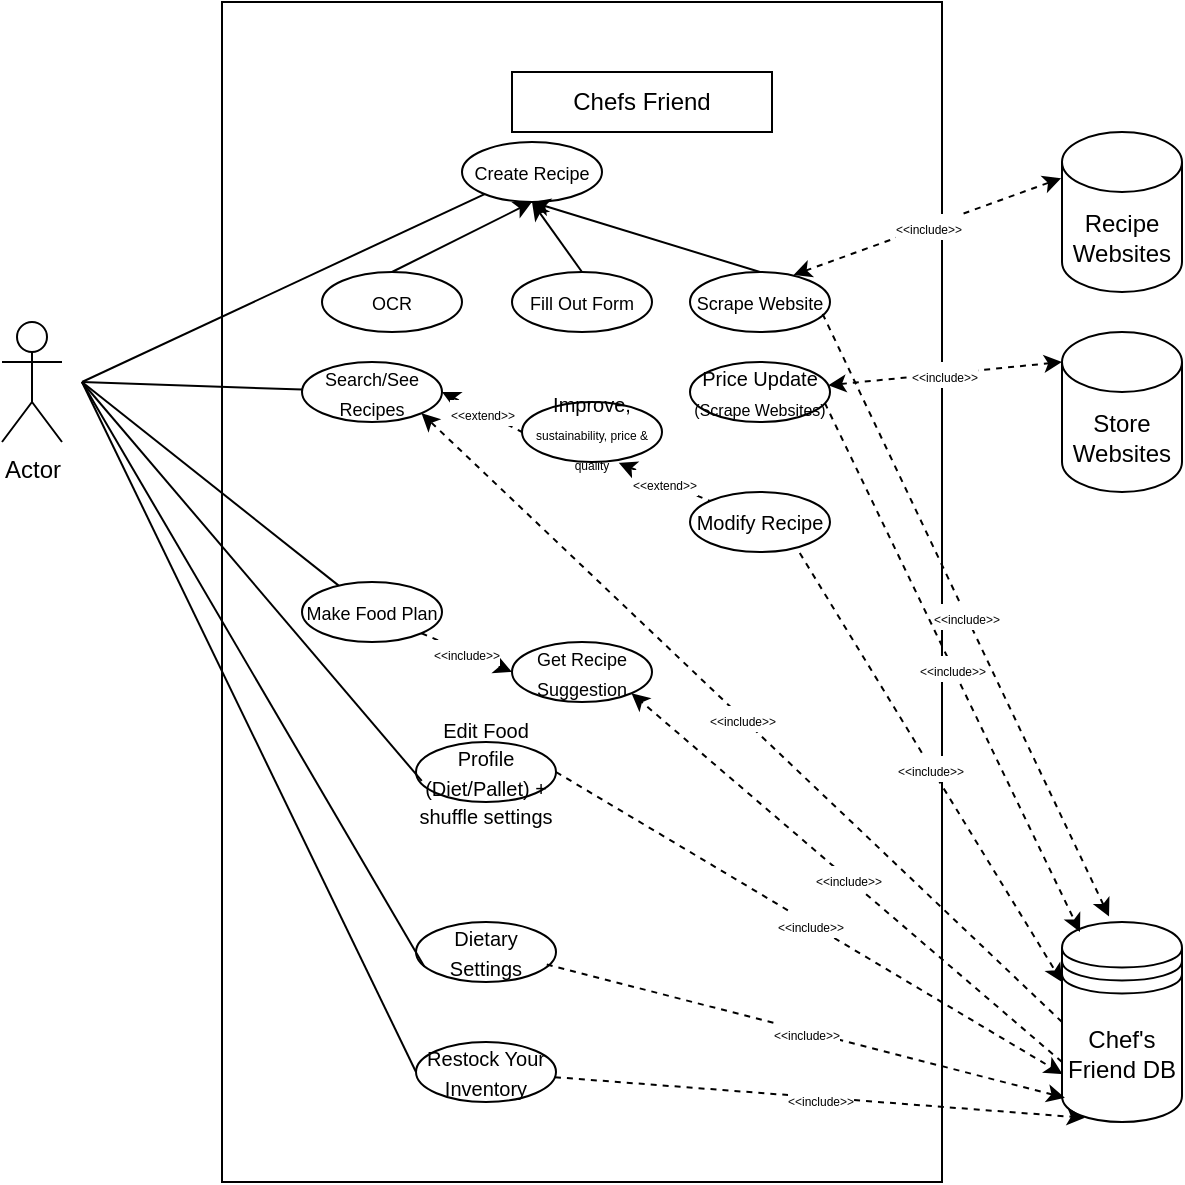 <mxfile version="14.4.3" type="github">
  <diagram id="d0O2t0l7nCjJ0RANhwD6" name="Page-1">
    <mxGraphModel dx="1178" dy="660" grid="1" gridSize="10" guides="1" tooltips="1" connect="1" arrows="1" fold="1" page="1" pageScale="1" pageWidth="827" pageHeight="1169" math="0" shadow="0">
      <root>
        <mxCell id="0" />
        <mxCell id="1" parent="0" />
        <mxCell id="uHFLuxaYbByMKSDUNxEg-1" value="Actor" style="shape=umlActor;verticalLabelPosition=bottom;verticalAlign=top;html=1;outlineConnect=0;" parent="1" vertex="1">
          <mxGeometry x="70" y="190" width="30" height="60" as="geometry" />
        </mxCell>
        <mxCell id="uHFLuxaYbByMKSDUNxEg-2" value="" style="rounded=0;whiteSpace=wrap;html=1;" parent="1" vertex="1">
          <mxGeometry x="180" y="30" width="360" height="590" as="geometry" />
        </mxCell>
        <mxCell id="uHFLuxaYbByMKSDUNxEg-4" value="" style="rounded=0;whiteSpace=wrap;html=1;" parent="1" vertex="1">
          <mxGeometry x="325" y="65" width="130" height="30" as="geometry" />
        </mxCell>
        <mxCell id="uHFLuxaYbByMKSDUNxEg-5" value="Chefs Friend" style="text;html=1;strokeColor=none;fillColor=none;align=center;verticalAlign=middle;whiteSpace=wrap;rounded=0;" parent="1" vertex="1">
          <mxGeometry x="347" y="70" width="86" height="20" as="geometry" />
        </mxCell>
        <mxCell id="xsGUAwIPjq5T2tPu7MOI-1" value="&lt;font style=&quot;font-size: 9px&quot;&gt;Create Recipe&lt;/font&gt;" style="ellipse;whiteSpace=wrap;html=1;" parent="1" vertex="1">
          <mxGeometry x="300" y="100" width="70" height="30" as="geometry" />
        </mxCell>
        <mxCell id="xsGUAwIPjq5T2tPu7MOI-3" value="" style="endArrow=none;html=1;" parent="1" target="xsGUAwIPjq5T2tPu7MOI-1" edge="1">
          <mxGeometry width="50" height="50" relative="1" as="geometry">
            <mxPoint x="110" y="220" as="sourcePoint" />
            <mxPoint x="180" y="170" as="targetPoint" />
          </mxGeometry>
        </mxCell>
        <mxCell id="xsGUAwIPjq5T2tPu7MOI-31" value="Chef&#39;s Friend DB" style="shape=datastore;whiteSpace=wrap;html=1;" parent="1" vertex="1">
          <mxGeometry x="600" y="490" width="60" height="100" as="geometry" />
        </mxCell>
        <mxCell id="xsGUAwIPjq5T2tPu7MOI-32" value="&lt;font style=&quot;font-size: 9px&quot;&gt;Fill Out Form&lt;/font&gt;" style="ellipse;whiteSpace=wrap;html=1;" parent="1" vertex="1">
          <mxGeometry x="325" y="165" width="70" height="30" as="geometry" />
        </mxCell>
        <mxCell id="xsGUAwIPjq5T2tPu7MOI-33" value="&lt;font style=&quot;font-size: 9px&quot;&gt;Scrape Website&lt;/font&gt;" style="ellipse;whiteSpace=wrap;html=1;" parent="1" vertex="1">
          <mxGeometry x="414" y="165" width="70" height="30" as="geometry" />
        </mxCell>
        <mxCell id="xsGUAwIPjq5T2tPu7MOI-34" value="&lt;font style=&quot;font-size: 9px&quot;&gt;OCR&lt;/font&gt;" style="ellipse;whiteSpace=wrap;html=1;" parent="1" vertex="1">
          <mxGeometry x="230" y="165" width="70" height="30" as="geometry" />
        </mxCell>
        <mxCell id="cedx61HuCPGpUXk9RweX-2" value="" style="endArrow=classic;html=1;entryX=0.5;entryY=1;entryDx=0;entryDy=0;exitX=0.5;exitY=0;exitDx=0;exitDy=0;" parent="1" source="xsGUAwIPjq5T2tPu7MOI-34" target="xsGUAwIPjq5T2tPu7MOI-1" edge="1">
          <mxGeometry width="50" height="50" relative="1" as="geometry">
            <mxPoint x="390" y="610" as="sourcePoint" />
            <mxPoint x="440" y="560" as="targetPoint" />
          </mxGeometry>
        </mxCell>
        <mxCell id="cedx61HuCPGpUXk9RweX-3" value="" style="endArrow=classic;html=1;entryX=0.5;entryY=1;entryDx=0;entryDy=0;exitX=0.5;exitY=0;exitDx=0;exitDy=0;" parent="1" source="xsGUAwIPjq5T2tPu7MOI-33" target="xsGUAwIPjq5T2tPu7MOI-1" edge="1">
          <mxGeometry width="50" height="50" relative="1" as="geometry">
            <mxPoint x="390" y="610" as="sourcePoint" />
            <mxPoint x="440" y="560" as="targetPoint" />
          </mxGeometry>
        </mxCell>
        <mxCell id="cedx61HuCPGpUXk9RweX-4" value="" style="endArrow=classic;html=1;entryX=0.5;entryY=1;entryDx=0;entryDy=0;exitX=0.5;exitY=0;exitDx=0;exitDy=0;" parent="1" source="xsGUAwIPjq5T2tPu7MOI-32" target="xsGUAwIPjq5T2tPu7MOI-1" edge="1">
          <mxGeometry width="50" height="50" relative="1" as="geometry">
            <mxPoint x="390" y="610" as="sourcePoint" />
            <mxPoint x="440" y="560" as="targetPoint" />
          </mxGeometry>
        </mxCell>
        <mxCell id="cedx61HuCPGpUXk9RweX-6" value="&lt;font style=&quot;font-size: 9px&quot;&gt;Search/See Recipes&lt;/font&gt;" style="ellipse;whiteSpace=wrap;html=1;" parent="1" vertex="1">
          <mxGeometry x="220" y="210" width="70" height="30" as="geometry" />
        </mxCell>
        <mxCell id="cedx61HuCPGpUXk9RweX-7" value="" style="endArrow=none;html=1;" parent="1" target="cedx61HuCPGpUXk9RweX-6" edge="1">
          <mxGeometry width="50" height="50" relative="1" as="geometry">
            <mxPoint x="110" y="220" as="sourcePoint" />
            <mxPoint x="269.551" y="155.298" as="targetPoint" />
            <Array as="points" />
          </mxGeometry>
        </mxCell>
        <mxCell id="cedx61HuCPGpUXk9RweX-10" value="" style="endArrow=none;html=1;" parent="1" target="cedx61HuCPGpUXk9RweX-11" edge="1">
          <mxGeometry width="50" height="50" relative="1" as="geometry">
            <mxPoint x="110" y="220" as="sourcePoint" />
            <mxPoint x="269.551" y="195.298" as="targetPoint" />
            <Array as="points" />
          </mxGeometry>
        </mxCell>
        <mxCell id="cedx61HuCPGpUXk9RweX-11" value="&lt;font style=&quot;font-size: 9px&quot;&gt;Make Food Plan&lt;/font&gt;" style="ellipse;whiteSpace=wrap;html=1;" parent="1" vertex="1">
          <mxGeometry x="220" y="320" width="70" height="30" as="geometry" />
        </mxCell>
        <mxCell id="cedx61HuCPGpUXk9RweX-12" value="&lt;font style=&quot;font-size: 9px&quot;&gt;Get Recipe Suggestion&lt;/font&gt;" style="ellipse;whiteSpace=wrap;html=1;" parent="1" vertex="1">
          <mxGeometry x="325" y="350" width="70" height="30" as="geometry" />
        </mxCell>
        <mxCell id="cedx61HuCPGpUXk9RweX-14" value="&lt;font size=&quot;1&quot;&gt;Edit Food Profile (Diet/Pallet) + shuffle settings&lt;/font&gt;" style="ellipse;whiteSpace=wrap;html=1;" parent="1" vertex="1">
          <mxGeometry x="277" y="400" width="70" height="30" as="geometry" />
        </mxCell>
        <mxCell id="cedx61HuCPGpUXk9RweX-15" value="&lt;font size=&quot;1&quot;&gt;Dietary Settings&lt;/font&gt;&lt;span style=&quot;color: rgba(0 , 0 , 0 , 0) ; font-family: monospace ; font-size: 0px&quot;&gt;%3CmxGraphModel%3E%3Croot%3E%3CmxCell%20id%3D%220%22%2F%3E%3CmxCell%20id%3D%221%22%20parent%3D%220%22%2F%3E%3CmxCell%20id%3D%222%22%20value%3D%22%26lt%3Bfont%20size%3D%26quot%3B1%26quot%3B%26gt%3BEdit%20Food%20Profile%20(Diet%2FPallet)%20%2B%20shuffle%20settings%26lt%3B%2Ffont%26gt%3B%22%20style%3D%22ellipse%3BwhiteSpace%3Dwrap%3Bhtml%3D1%3B%22%20vertex%3D%221%22%20parent%3D%221%22%3E%3CmxGeometry%20x%3D%22277%22%20y%3D%22350%22%20width%3D%2270%22%20height%3D%2230%22%20as%3D%22geometry%22%2F%3E%3C%2FmxCell%3E%3C%2Froot%3E%3C%2FmxGraphModel%3E&lt;/span&gt;" style="ellipse;whiteSpace=wrap;html=1;" parent="1" vertex="1">
          <mxGeometry x="277" y="490" width="70" height="30" as="geometry" />
        </mxCell>
        <mxCell id="cedx61HuCPGpUXk9RweX-16" value="&lt;font size=&quot;1&quot;&gt;Restock Your Inventory&lt;/font&gt;" style="ellipse;whiteSpace=wrap;html=1;" parent="1" vertex="1">
          <mxGeometry x="277" y="550" width="70" height="30" as="geometry" />
        </mxCell>
        <mxCell id="n8YXVQ3rzS2zLUIyPKuh-2" value="&lt;font size=&quot;1&quot;&gt;Price Update&lt;/font&gt;&lt;font style=&quot;font-size: 8px&quot;&gt;&lt;br&gt;(Scrape Websites)&lt;/font&gt;" style="ellipse;whiteSpace=wrap;html=1;" vertex="1" parent="1">
          <mxGeometry x="414" y="210" width="70" height="30" as="geometry" />
        </mxCell>
        <mxCell id="n8YXVQ3rzS2zLUIyPKuh-3" value="&lt;font size=&quot;1&quot;&gt;Improve, &lt;/font&gt;&lt;font style=&quot;font-size: 6px&quot;&gt;sustainability, price &amp;amp; quality&lt;/font&gt;" style="ellipse;whiteSpace=wrap;html=1;" vertex="1" parent="1">
          <mxGeometry x="330" y="230" width="70" height="30" as="geometry" />
        </mxCell>
        <mxCell id="n8YXVQ3rzS2zLUIyPKuh-4" value="&lt;font style=&quot;font-size: 6px&quot;&gt;&amp;lt;&amp;lt;include&amp;gt;&amp;gt;&lt;/font&gt;" style="endArrow=classic;dashed=1;html=1;entryX=0;entryY=0.5;entryDx=0;entryDy=0;startArrow=none;startFill=0;endFill=1;exitX=1;exitY=1;exitDx=0;exitDy=0;" edge="1" parent="1" source="cedx61HuCPGpUXk9RweX-11" target="cedx61HuCPGpUXk9RweX-12">
          <mxGeometry width="50" height="50" relative="1" as="geometry">
            <mxPoint x="319.623" y="577.804" as="sourcePoint" />
            <mxPoint x="402.28" y="572.21" as="targetPoint" />
          </mxGeometry>
        </mxCell>
        <mxCell id="n8YXVQ3rzS2zLUIyPKuh-5" value="Store Websites" style="shape=cylinder3;whiteSpace=wrap;html=1;boundedLbl=1;backgroundOutline=1;size=15;" vertex="1" parent="1">
          <mxGeometry x="600" y="195" width="60" height="80" as="geometry" />
        </mxCell>
        <mxCell id="n8YXVQ3rzS2zLUIyPKuh-6" value="Recipe Websites" style="shape=cylinder3;whiteSpace=wrap;html=1;boundedLbl=1;backgroundOutline=1;size=15;" vertex="1" parent="1">
          <mxGeometry x="600" y="95" width="60" height="80" as="geometry" />
        </mxCell>
        <mxCell id="n8YXVQ3rzS2zLUIyPKuh-7" value="&lt;font style=&quot;font-size: 6px&quot;&gt;&amp;lt;&amp;lt;include&amp;gt;&amp;gt;&lt;/font&gt;" style="endArrow=classic;dashed=1;html=1;entryX=-0.008;entryY=0.289;entryDx=0;entryDy=0;entryPerimeter=0;startArrow=classic;startFill=1;endFill=1;exitX=0.74;exitY=0.049;exitDx=0;exitDy=0;exitPerimeter=0;" edge="1" parent="1" source="xsGUAwIPjq5T2tPu7MOI-33" target="n8YXVQ3rzS2zLUIyPKuh-6">
          <mxGeometry width="50" height="50" relative="1" as="geometry">
            <mxPoint x="319.623" y="577.804" as="sourcePoint" />
            <mxPoint x="402.28" y="572.21" as="targetPoint" />
          </mxGeometry>
        </mxCell>
        <mxCell id="n8YXVQ3rzS2zLUIyPKuh-8" value="&lt;font style=&quot;font-size: 6px&quot;&gt;&amp;lt;&amp;lt;include&amp;gt;&amp;gt;&lt;/font&gt;" style="endArrow=classic;dashed=1;html=1;entryX=0.392;entryY=-0.027;entryDx=0;entryDy=0;entryPerimeter=0;startArrow=none;startFill=0;endFill=1;exitX=0.947;exitY=0.697;exitDx=0;exitDy=0;exitPerimeter=0;" edge="1" parent="1" source="xsGUAwIPjq5T2tPu7MOI-33" target="xsGUAwIPjq5T2tPu7MOI-31">
          <mxGeometry width="50" height="50" relative="1" as="geometry">
            <mxPoint x="329.623" y="587.804" as="sourcePoint" />
            <mxPoint x="412.28" y="582.21" as="targetPoint" />
          </mxGeometry>
        </mxCell>
        <mxCell id="n8YXVQ3rzS2zLUIyPKuh-9" value="&lt;font style=&quot;font-size: 6px&quot;&gt;&amp;lt;&amp;lt;include&amp;gt;&amp;gt;&lt;/font&gt;" style="endArrow=classic;dashed=1;html=1;entryX=0;entryY=0;entryDx=0;entryDy=15;entryPerimeter=0;startArrow=classic;startFill=1;endFill=1;" edge="1" parent="1" source="n8YXVQ3rzS2zLUIyPKuh-2" target="n8YXVQ3rzS2zLUIyPKuh-5">
          <mxGeometry width="50" height="50" relative="1" as="geometry">
            <mxPoint x="475.8" y="176.47" as="sourcePoint" />
            <mxPoint x="609.52" y="128.12" as="targetPoint" />
          </mxGeometry>
        </mxCell>
        <mxCell id="n8YXVQ3rzS2zLUIyPKuh-10" value="&lt;font style=&quot;font-size: 6px&quot;&gt;&amp;lt;&amp;lt;include&amp;gt;&amp;gt;&lt;/font&gt;" style="endArrow=classic;dashed=1;html=1;entryX=0.15;entryY=0.05;entryDx=0;entryDy=0;entryPerimeter=0;startArrow=none;startFill=0;endFill=1;exitX=0.963;exitY=0.683;exitDx=0;exitDy=0;exitPerimeter=0;" edge="1" parent="1" source="n8YXVQ3rzS2zLUIyPKuh-2" target="xsGUAwIPjq5T2tPu7MOI-31">
          <mxGeometry width="50" height="50" relative="1" as="geometry">
            <mxPoint x="490.29" y="195.91" as="sourcePoint" />
            <mxPoint x="633.52" y="498.38" as="targetPoint" />
          </mxGeometry>
        </mxCell>
        <mxCell id="n8YXVQ3rzS2zLUIyPKuh-11" value="&lt;font style=&quot;font-size: 6px&quot;&gt;&amp;lt;&amp;lt;extend&amp;gt;&amp;gt;&lt;/font&gt;" style="endArrow=none;dashed=1;html=1;exitX=1;exitY=0.5;exitDx=0;exitDy=0;startArrow=classic;startFill=1;entryX=0;entryY=0.5;entryDx=0;entryDy=0;" edge="1" parent="1" source="cedx61HuCPGpUXk9RweX-6" target="n8YXVQ3rzS2zLUIyPKuh-3">
          <mxGeometry width="50" height="50" relative="1" as="geometry">
            <mxPoint x="320.0" y="580" as="sourcePoint" />
            <mxPoint x="407.602" y="605.999" as="targetPoint" />
          </mxGeometry>
        </mxCell>
        <mxCell id="n8YXVQ3rzS2zLUIyPKuh-12" value="&lt;font size=&quot;1&quot;&gt;Modify Recipe&lt;/font&gt;" style="ellipse;whiteSpace=wrap;html=1;" vertex="1" parent="1">
          <mxGeometry x="414" y="275" width="70" height="30" as="geometry" />
        </mxCell>
        <mxCell id="n8YXVQ3rzS2zLUIyPKuh-13" value="&lt;font style=&quot;font-size: 6px&quot;&gt;&amp;lt;&amp;lt;extend&amp;gt;&amp;gt;&lt;/font&gt;" style="endArrow=none;dashed=1;html=1;exitX=0.691;exitY=1.013;exitDx=0;exitDy=0;startArrow=classic;startFill=1;exitPerimeter=0;" edge="1" parent="1" source="n8YXVQ3rzS2zLUIyPKuh-3" target="n8YXVQ3rzS2zLUIyPKuh-12">
          <mxGeometry width="50" height="50" relative="1" as="geometry">
            <mxPoint x="300.0" y="235" as="sourcePoint" />
            <mxPoint x="320.0" y="235" as="targetPoint" />
          </mxGeometry>
        </mxCell>
        <mxCell id="n8YXVQ3rzS2zLUIyPKuh-14" value="&lt;font style=&quot;font-size: 6px&quot;&gt;&amp;lt;&amp;lt;include&amp;gt;&amp;gt;&lt;/font&gt;" style="endArrow=classic;dashed=1;html=1;entryX=0;entryY=0.3;entryDx=0;entryDy=0;startArrow=none;startFill=0;endFill=1;exitX=0.784;exitY=1.017;exitDx=0;exitDy=0;exitPerimeter=0;" edge="1" parent="1" source="n8YXVQ3rzS2zLUIyPKuh-12" target="xsGUAwIPjq5T2tPu7MOI-31">
          <mxGeometry width="50" height="50" relative="1" as="geometry">
            <mxPoint x="491.41" y="240.49" as="sourcePoint" />
            <mxPoint x="619" y="503" as="targetPoint" />
          </mxGeometry>
        </mxCell>
        <mxCell id="n8YXVQ3rzS2zLUIyPKuh-15" value="&lt;font style=&quot;font-size: 6px&quot;&gt;&amp;lt;&amp;lt;include&amp;gt;&amp;gt;&lt;/font&gt;" style="endArrow=classic;dashed=1;html=1;entryX=1;entryY=1;entryDx=0;entryDy=0;startArrow=none;startFill=0;endFill=1;exitX=0;exitY=0.5;exitDx=0;exitDy=0;" edge="1" parent="1" source="xsGUAwIPjq5T2tPu7MOI-31" target="cedx61HuCPGpUXk9RweX-6">
          <mxGeometry width="50" height="50" relative="1" as="geometry">
            <mxPoint x="478.88" y="315.51" as="sourcePoint" />
            <mxPoint x="610" y="518" as="targetPoint" />
          </mxGeometry>
        </mxCell>
        <mxCell id="n8YXVQ3rzS2zLUIyPKuh-16" value="" style="endArrow=none;html=1;entryX=0.041;entryY=0.648;entryDx=0;entryDy=0;entryPerimeter=0;" edge="1" parent="1" target="cedx61HuCPGpUXk9RweX-14">
          <mxGeometry width="50" height="50" relative="1" as="geometry">
            <mxPoint x="110" y="220" as="sourcePoint" />
            <mxPoint x="248.383" y="331.798" as="targetPoint" />
            <Array as="points" />
          </mxGeometry>
        </mxCell>
        <mxCell id="n8YXVQ3rzS2zLUIyPKuh-17" value="" style="endArrow=none;html=1;entryX=0.058;entryY=0.737;entryDx=0;entryDy=0;entryPerimeter=0;" edge="1" parent="1" target="cedx61HuCPGpUXk9RweX-15">
          <mxGeometry width="50" height="50" relative="1" as="geometry">
            <mxPoint x="110" y="220" as="sourcePoint" />
            <mxPoint x="289.87" y="429.44" as="targetPoint" />
            <Array as="points" />
          </mxGeometry>
        </mxCell>
        <mxCell id="n8YXVQ3rzS2zLUIyPKuh-18" value="" style="endArrow=none;html=1;entryX=0;entryY=0.5;entryDx=0;entryDy=0;" edge="1" parent="1" target="cedx61HuCPGpUXk9RweX-16">
          <mxGeometry width="50" height="50" relative="1" as="geometry">
            <mxPoint x="110" y="220" as="sourcePoint" />
            <mxPoint x="299.87" y="439.44" as="targetPoint" />
            <Array as="points" />
          </mxGeometry>
        </mxCell>
        <mxCell id="n8YXVQ3rzS2zLUIyPKuh-19" value="&lt;font style=&quot;font-size: 6px&quot;&gt;&amp;lt;&amp;lt;include&amp;gt;&amp;gt;&lt;/font&gt;" style="endArrow=classic;dashed=1;html=1;entryX=1;entryY=1;entryDx=0;entryDy=0;startArrow=none;startFill=0;endFill=1;exitX=0;exitY=0.7;exitDx=0;exitDy=0;" edge="1" parent="1" source="xsGUAwIPjq5T2tPu7MOI-31" target="cedx61HuCPGpUXk9RweX-12">
          <mxGeometry width="50" height="50" relative="1" as="geometry">
            <mxPoint x="610" y="530" as="sourcePoint" />
            <mxPoint x="289.816" y="245.578" as="targetPoint" />
          </mxGeometry>
        </mxCell>
        <mxCell id="n8YXVQ3rzS2zLUIyPKuh-20" value="&lt;font style=&quot;font-size: 6px&quot;&gt;&amp;lt;&amp;lt;include&amp;gt;&amp;gt;&lt;/font&gt;" style="endArrow=classic;dashed=1;html=1;entryX=0.005;entryY=0.761;entryDx=0;entryDy=0;startArrow=none;startFill=0;endFill=1;exitX=1;exitY=0.5;exitDx=0;exitDy=0;entryPerimeter=0;" edge="1" parent="1" source="cedx61HuCPGpUXk9RweX-14" target="xsGUAwIPjq5T2tPu7MOI-31">
          <mxGeometry width="50" height="50" relative="1" as="geometry">
            <mxPoint x="610" y="542" as="sourcePoint" />
            <mxPoint x="394.816" y="385.578" as="targetPoint" />
          </mxGeometry>
        </mxCell>
        <mxCell id="n8YXVQ3rzS2zLUIyPKuh-21" value="&lt;font style=&quot;font-size: 6px&quot;&gt;&amp;lt;&amp;lt;include&amp;gt;&amp;gt;&lt;/font&gt;" style="endArrow=classic;dashed=1;html=1;entryX=0.024;entryY=0.879;entryDx=0;entryDy=0;startArrow=none;startFill=0;endFill=1;entryPerimeter=0;exitX=0.934;exitY=0.708;exitDx=0;exitDy=0;exitPerimeter=0;" edge="1" parent="1" source="cedx61HuCPGpUXk9RweX-15" target="xsGUAwIPjq5T2tPu7MOI-31">
          <mxGeometry width="50" height="50" relative="1" as="geometry">
            <mxPoint x="357.0" y="425" as="sourcePoint" />
            <mxPoint x="610.66" y="551.36" as="targetPoint" />
          </mxGeometry>
        </mxCell>
        <mxCell id="n8YXVQ3rzS2zLUIyPKuh-23" value="&lt;font style=&quot;font-size: 6px&quot;&gt;&amp;lt;&amp;lt;include&amp;gt;&amp;gt;&lt;/font&gt;" style="endArrow=classic;dashed=1;html=1;entryX=0.024;entryY=0.879;entryDx=0;entryDy=0;startArrow=none;startFill=0;endFill=1;entryPerimeter=0;" edge="1" parent="1" source="cedx61HuCPGpUXk9RweX-16">
          <mxGeometry width="50" height="50" relative="1" as="geometry">
            <mxPoint x="352.38" y="521.24" as="sourcePoint" />
            <mxPoint x="611.44" y="587.9" as="targetPoint" />
          </mxGeometry>
        </mxCell>
      </root>
    </mxGraphModel>
  </diagram>
</mxfile>
